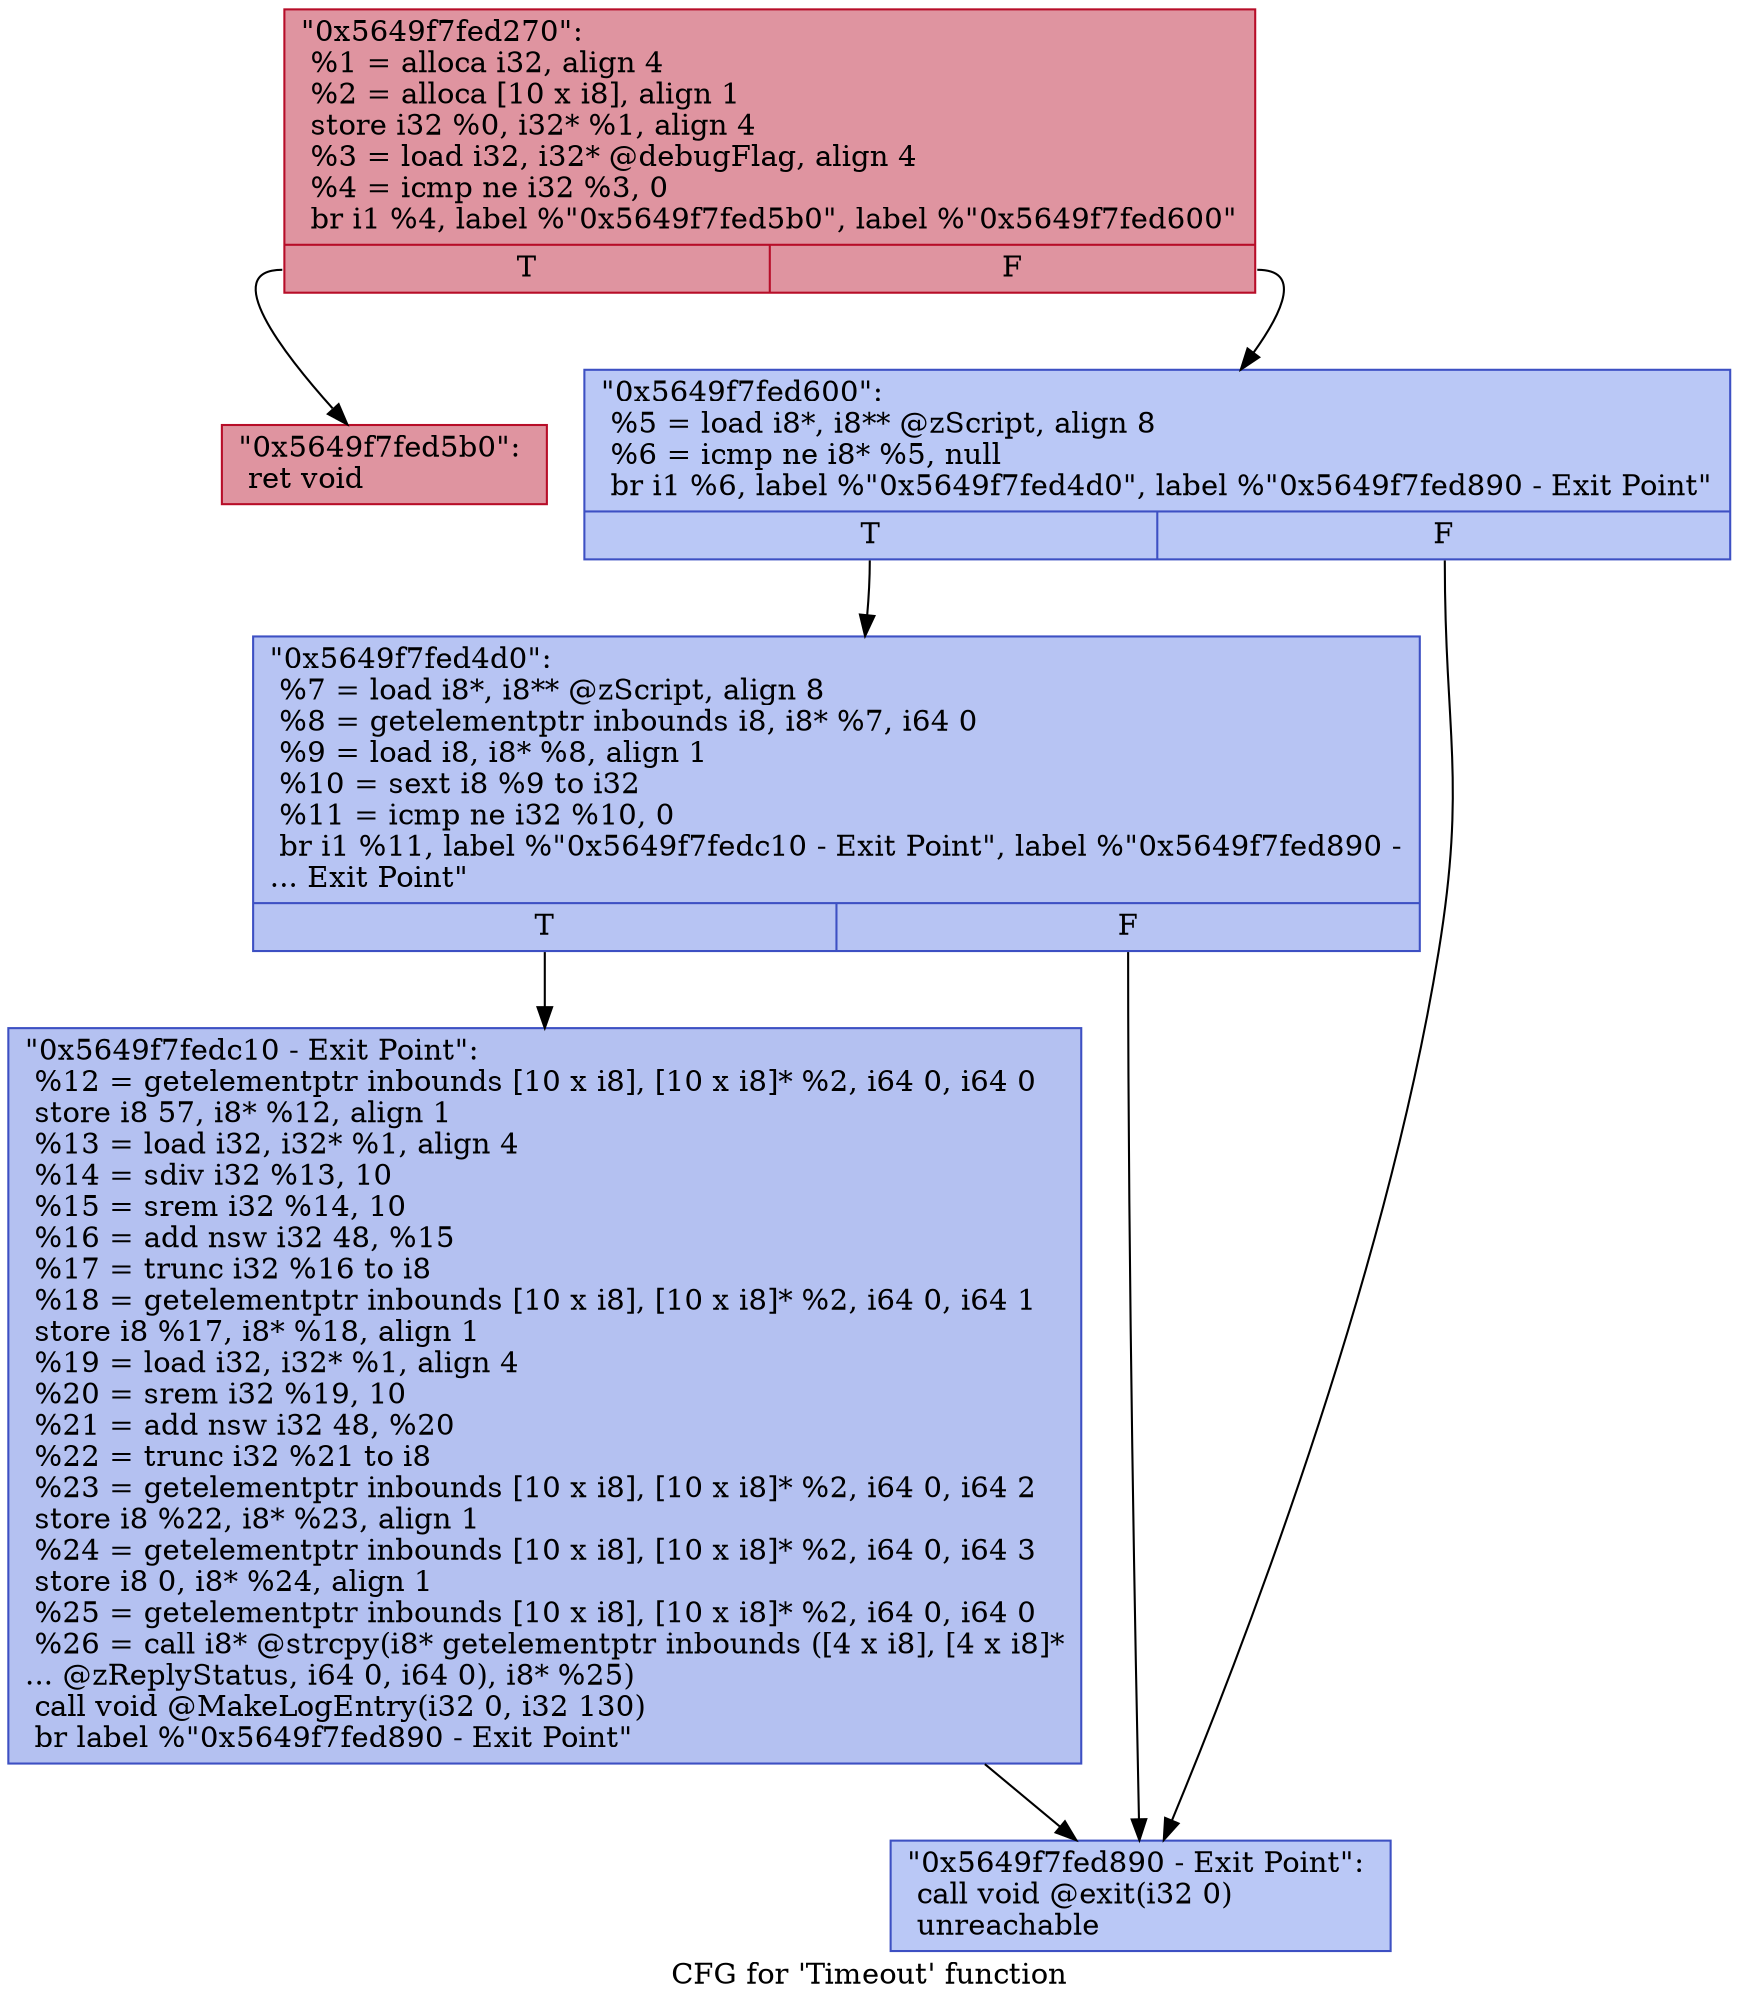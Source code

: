 digraph "CFG for 'Timeout' function" {
	label="CFG for 'Timeout' function";

	Node0x5649f7fed270 [shape=record,color="#b70d28ff", style=filled, fillcolor="#b70d2870",label="{\"0x5649f7fed270\":\l  %1 = alloca i32, align 4\l  %2 = alloca [10 x i8], align 1\l  store i32 %0, i32* %1, align 4\l  %3 = load i32, i32* @debugFlag, align 4\l  %4 = icmp ne i32 %3, 0\l  br i1 %4, label %\"0x5649f7fed5b0\", label %\"0x5649f7fed600\"\l|{<s0>T|<s1>F}}"];
	Node0x5649f7fed270:s0 -> Node0x5649f7fed5b0;
	Node0x5649f7fed270:s1 -> Node0x5649f7fed600;
	Node0x5649f7fed600 [shape=record,color="#3d50c3ff", style=filled, fillcolor="#6282ea70",label="{\"0x5649f7fed600\":                                 \l  %5 = load i8*, i8** @zScript, align 8\l  %6 = icmp ne i8* %5, null\l  br i1 %6, label %\"0x5649f7fed4d0\", label %\"0x5649f7fed890 - Exit Point\"\l|{<s0>T|<s1>F}}"];
	Node0x5649f7fed600:s0 -> Node0x5649f7fed4d0;
	Node0x5649f7fed600:s1 -> Node0x5649f7fed890;
	Node0x5649f7fed4d0 [shape=record,color="#3d50c3ff", style=filled, fillcolor="#5b7ae570",label="{\"0x5649f7fed4d0\":                                 \l  %7 = load i8*, i8** @zScript, align 8\l  %8 = getelementptr inbounds i8, i8* %7, i64 0\l  %9 = load i8, i8* %8, align 1\l  %10 = sext i8 %9 to i32\l  %11 = icmp ne i32 %10, 0\l  br i1 %11, label %\"0x5649f7fedc10 - Exit Point\", label %\"0x5649f7fed890 -\l... Exit Point\"\l|{<s0>T|<s1>F}}"];
	Node0x5649f7fed4d0:s0 -> Node0x5649f7fedc10;
	Node0x5649f7fed4d0:s1 -> Node0x5649f7fed890;
	Node0x5649f7fedc10 [shape=record,color="#3d50c3ff", style=filled, fillcolor="#5572df70",label="{\"0x5649f7fedc10 - Exit Point\":                    \l  %12 = getelementptr inbounds [10 x i8], [10 x i8]* %2, i64 0, i64 0\l  store i8 57, i8* %12, align 1\l  %13 = load i32, i32* %1, align 4\l  %14 = sdiv i32 %13, 10\l  %15 = srem i32 %14, 10\l  %16 = add nsw i32 48, %15\l  %17 = trunc i32 %16 to i8\l  %18 = getelementptr inbounds [10 x i8], [10 x i8]* %2, i64 0, i64 1\l  store i8 %17, i8* %18, align 1\l  %19 = load i32, i32* %1, align 4\l  %20 = srem i32 %19, 10\l  %21 = add nsw i32 48, %20\l  %22 = trunc i32 %21 to i8\l  %23 = getelementptr inbounds [10 x i8], [10 x i8]* %2, i64 0, i64 2\l  store i8 %22, i8* %23, align 1\l  %24 = getelementptr inbounds [10 x i8], [10 x i8]* %2, i64 0, i64 3\l  store i8 0, i8* %24, align 1\l  %25 = getelementptr inbounds [10 x i8], [10 x i8]* %2, i64 0, i64 0\l  %26 = call i8* @strcpy(i8* getelementptr inbounds ([4 x i8], [4 x i8]*\l... @zReplyStatus, i64 0, i64 0), i8* %25)\l  call void @MakeLogEntry(i32 0, i32 130)\l  br label %\"0x5649f7fed890 - Exit Point\"\l}"];
	Node0x5649f7fedc10 -> Node0x5649f7fed890;
	Node0x5649f7fed890 [shape=record,color="#3d50c3ff", style=filled, fillcolor="#6282ea70",label="{\"0x5649f7fed890 - Exit Point\":                    \l  call void @exit(i32 0)\l  unreachable\l}"];
	Node0x5649f7fed5b0 [shape=record,color="#b70d28ff", style=filled, fillcolor="#b70d2870",label="{\"0x5649f7fed5b0\":                                 \l  ret void\l}"];
}
